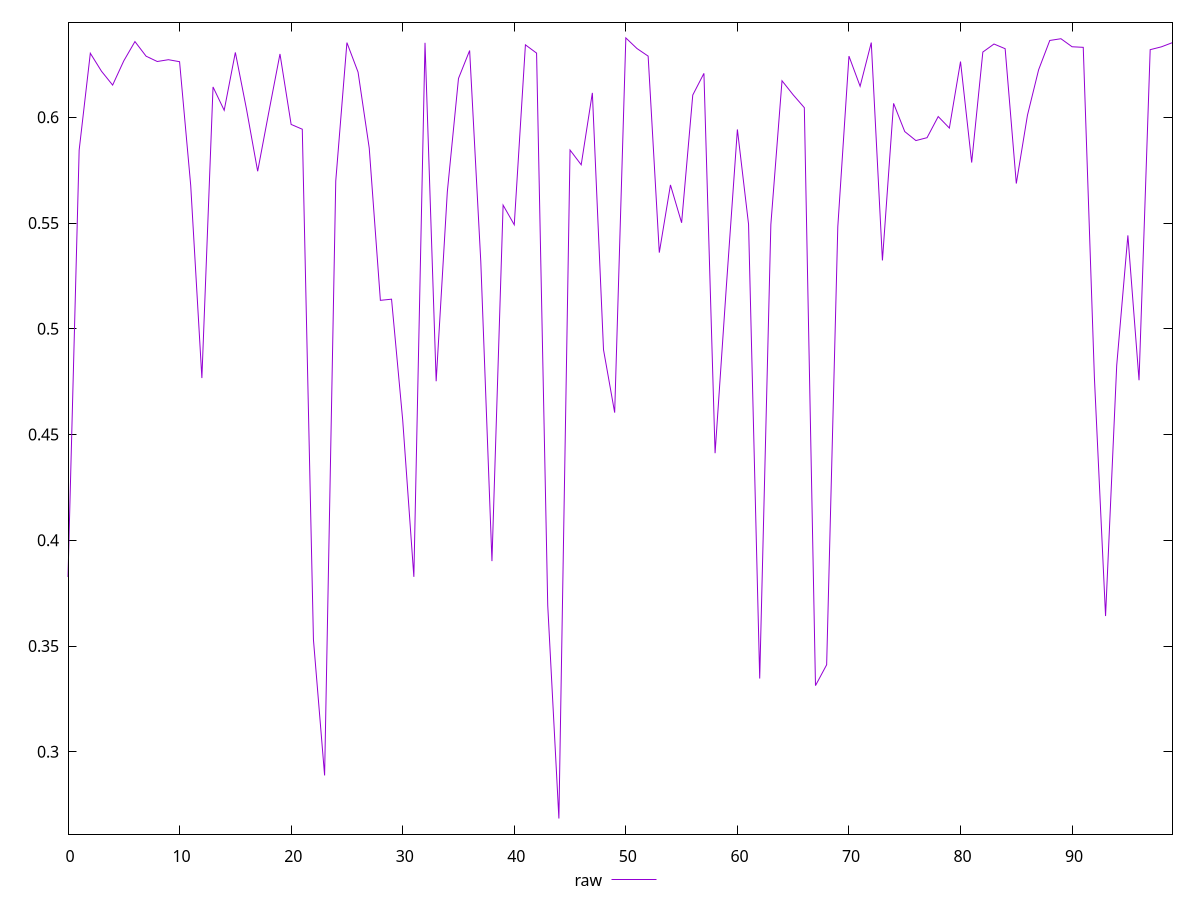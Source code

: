 reset

$raw <<EOF
0 0.38263654049008755
1 0.5844824276112133
2 0.6302647334388849
3 0.6217768368665972
4 0.6152143632342644
5 0.6266753636067417
6 0.635789397336814
7 0.628872656643889
8 0.6263638368042139
9 0.6272171047284997
10 0.6262692459594354
11 0.567715095635181
12 0.476685631572198
13 0.6143305387814809
14 0.6032904875571002
15 0.6306614935731216
16 0.603810805555435
17 0.5744638399460387
18 0.6024362240640749
19 0.6299212542570315
20 0.596611664723634
21 0.5943480516293985
22 0.3529495012543923
23 0.2888026969069773
24 0.5698660673034527
25 0.6352931660257324
26 0.6213187841252155
27 0.585452841159805
28 0.513439269966941
29 0.5139913283696881
30 0.4568559545715325
31 0.38271509517832875
32 0.6351896705376274
33 0.47519680992885616
34 0.5647515044612336
35 0.6183488100781802
36 0.6315558618440148
37 0.5317087459452194
38 0.39014722061664636
39 0.5584579493521005
40 0.5491701901986322
41 0.634246782695111
42 0.6303344380122377
43 0.36922770382577697
44 0.2684388870574203
45 0.5845016043011503
46 0.5775304278014582
47 0.6115299450828505
48 0.4900742762051996
49 0.4603501810204528
50 0.6375216290219942
51 0.6324968615019171
52 0.6289107365807789
53 0.536000564678138
54 0.56800808797611
55 0.5501153979836766
56 0.6105035666529777
57 0.6207563867168939
58 0.44116386798057944
59 0.5191675284549596
60 0.5942300779644123
61 0.5494308137179613
62 0.33461945584072905
63 0.5493379661347092
64 0.6172599251049167
65 0.6106029799720957
66 0.6045342204829306
67 0.3312751640900898
68 0.34112783279054887
69 0.5482235840664186
70 0.6289142532262644
71 0.6146541390408183
72 0.6353154327905756
73 0.5322950393327557
74 0.6065671206593111
75 0.5932439402703928
76 0.58898373405088
77 0.5903487033711249
78 0.6003357260599157
79 0.5948966519121587
80 0.6263358723433639
81 0.578604758602727
82 0.6308334111026473
83 0.6346316137293763
84 0.6324175084881907
85 0.5686781243086937
86 0.6009798203894818
87 0.6224492536174427
88 0.6363119913412943
89 0.6371364855135201
90 0.6333332612055426
91 0.6330649768744908
92 0.47689482854945303
93 0.3641717973641497
94 0.48267738174002484
95 0.5441446450661782
96 0.4756592749622374
97 0.6319563488169824
98 0.6332934388093358
99 0.6353028773258118
EOF

set key outside below
set xrange [0:99]
set yrange [0.2610572322181288:0.6449032838612856]
set trange [0.2610572322181288:0.6449032838612856]
set terminal svg size 640, 500 enhanced background rgb 'white'
set output "report_00013_2021-02-09T12-04-24.940Z/meta/pScore/samples/pages+cached+noadtech/raw/values.svg"

plot $raw title "raw" with line

reset
